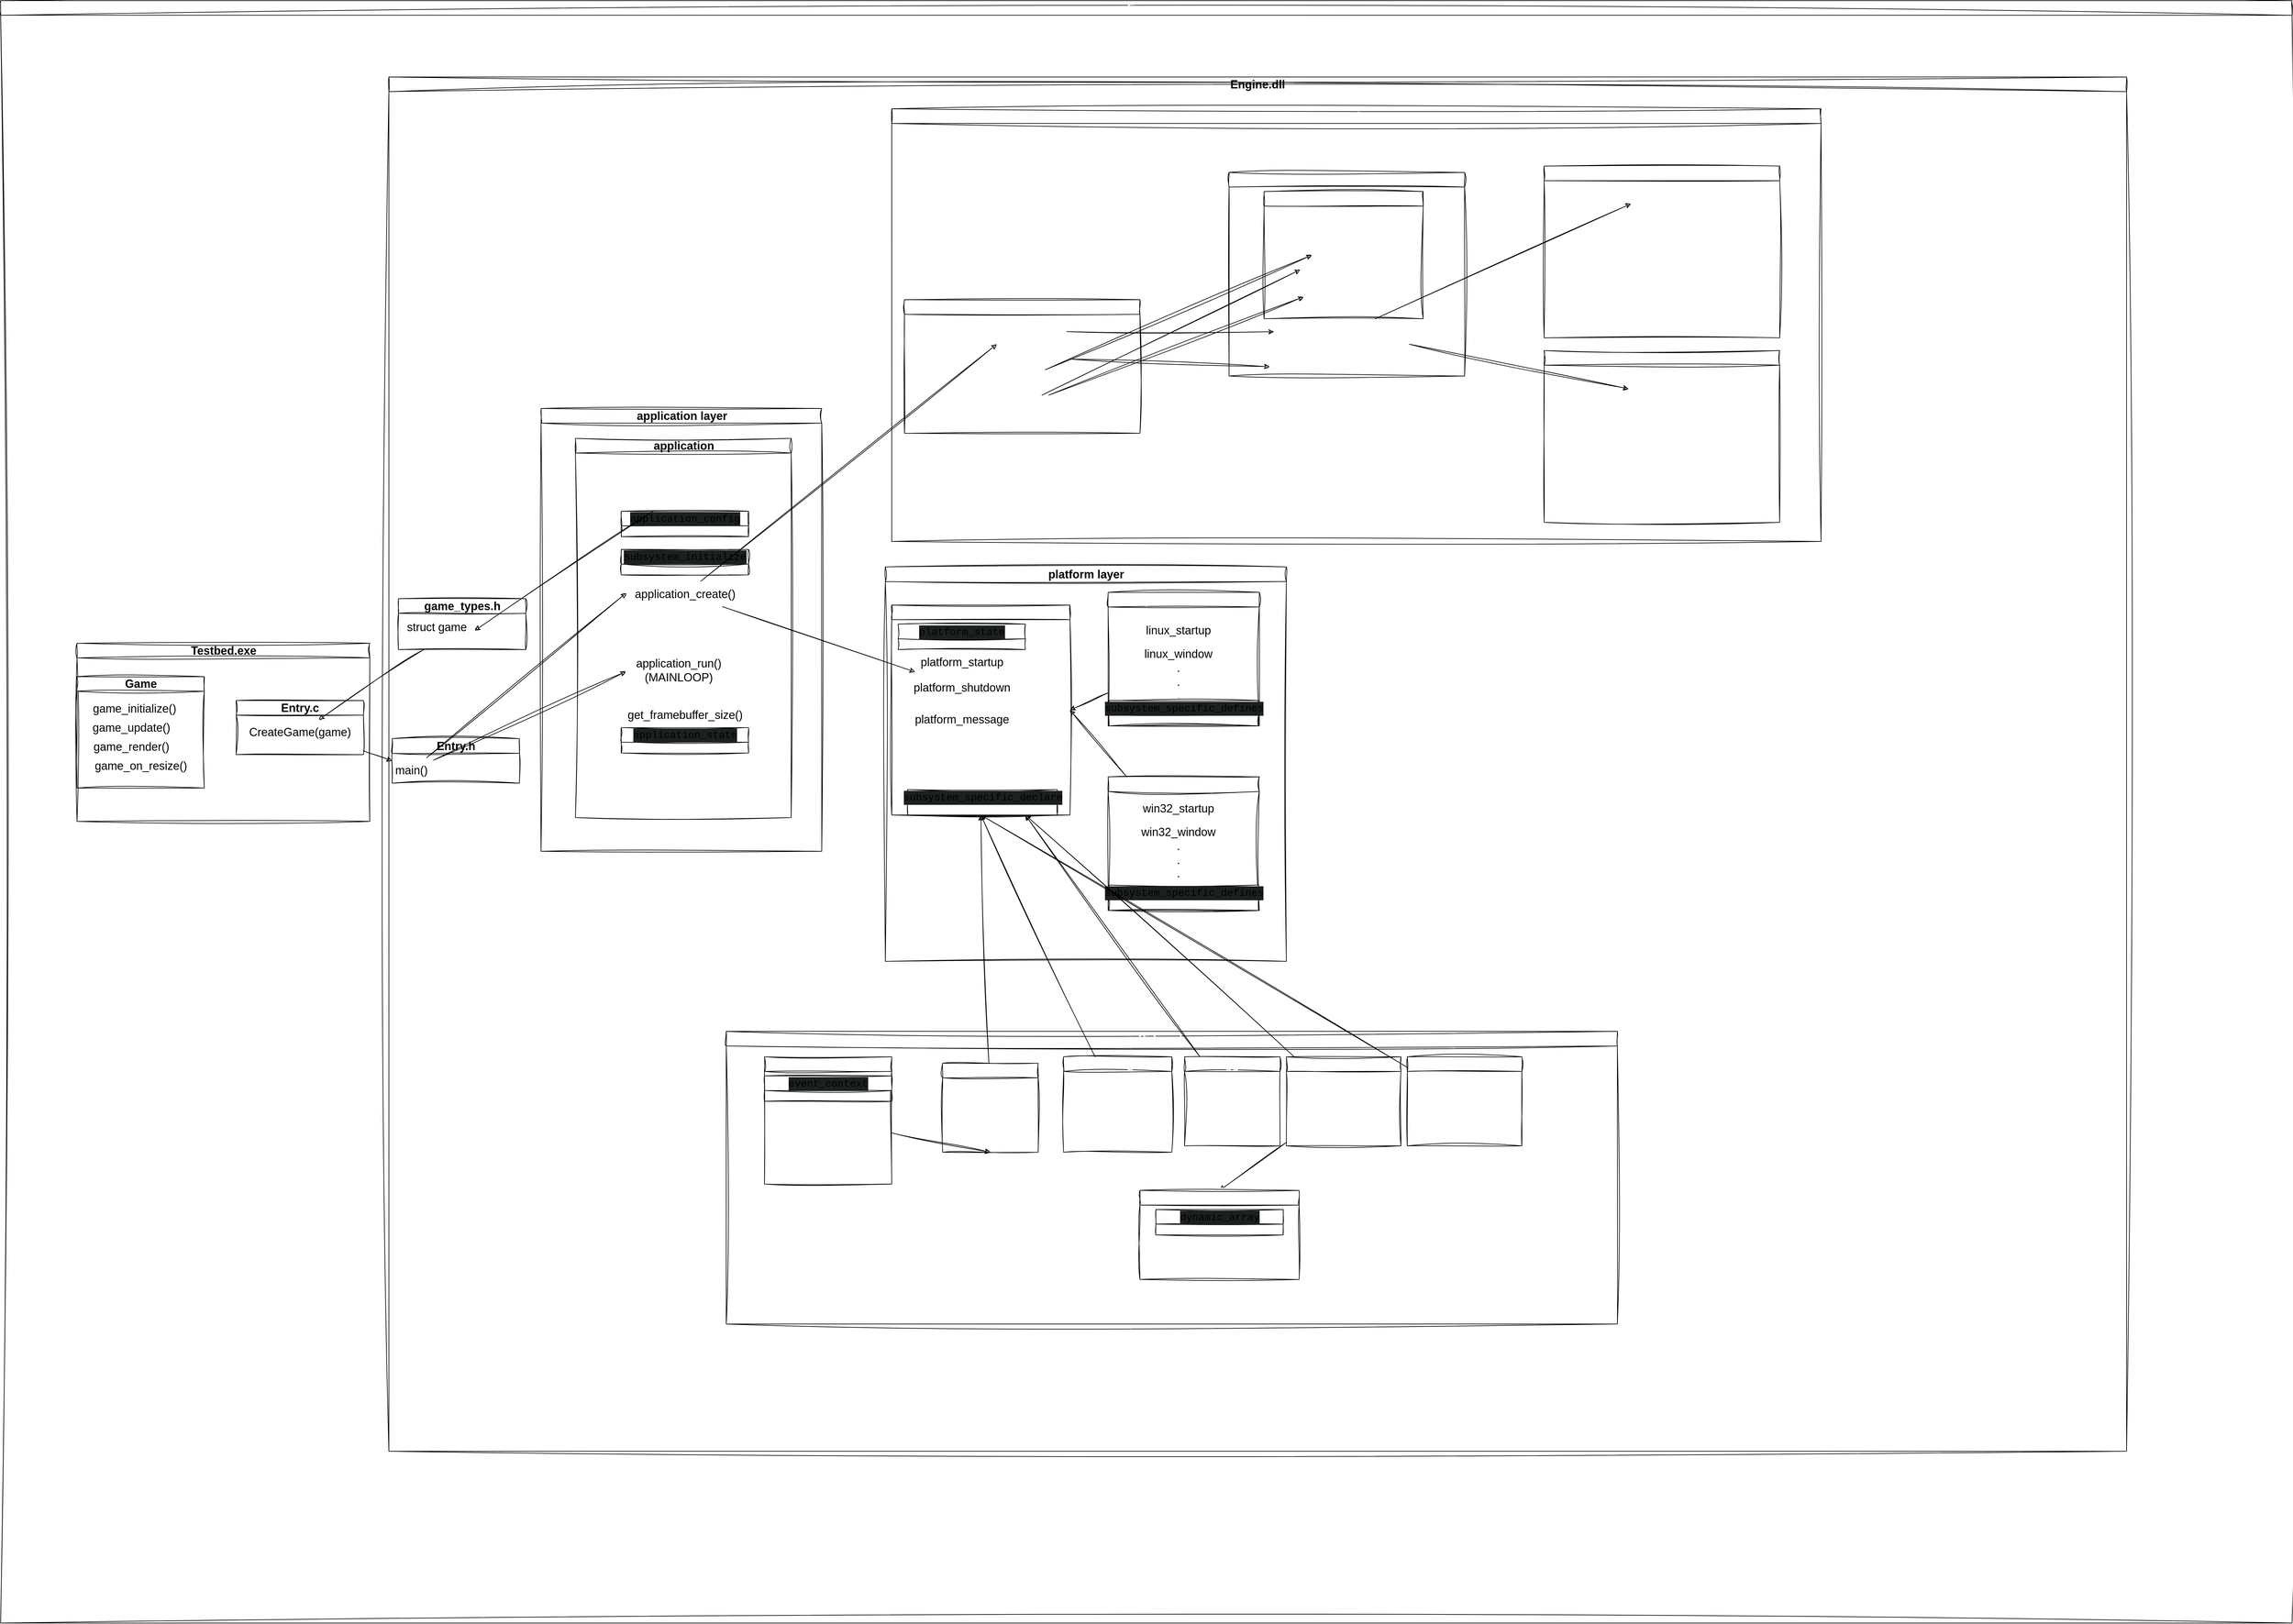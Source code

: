 <mxfile>
    <diagram id="slJMgCpvGCgUduUaEHDb" name="Page-1">
        <mxGraphModel dx="1314" dy="1752" grid="0" gridSize="10" guides="1" tooltips="1" connect="1" arrows="1" fold="1" page="0" pageScale="1" pageWidth="1920" pageHeight="1200" background="none" math="0" shadow="0">
            <root>
                <mxCell id="0"/>
                <mxCell id="1" parent="0"/>
                <mxCell id="176" value="Engine" style="swimlane;whiteSpace=wrap;html=1;shadow=0;fontSize=18;fontColor=#FFFFFF;sketch=1;curveFitting=1;jiggle=2;" vertex="1" parent="1">
                    <mxGeometry x="50" y="-970" width="3600" height="2550" as="geometry"/>
                </mxCell>
                <mxCell id="15" value="Testbed.exe" style="swimlane;html=1;fontSize=18;sketch=1;curveFitting=1;jiggle=2;" vertex="1" parent="176">
                    <mxGeometry x="120" y="1010" width="460" height="280" as="geometry"/>
                </mxCell>
                <mxCell id="10" value="Entry.c" style="swimlane;html=1;fontSize=18;sketch=1;curveFitting=1;jiggle=2;" vertex="1" parent="15">
                    <mxGeometry x="250" y="90" width="200" height="85" as="geometry"/>
                </mxCell>
                <mxCell id="17" value="CreateGame(game)" style="text;html=1;align=center;verticalAlign=middle;resizable=0;points=[];autosize=1;strokeColor=none;fillColor=none;fontSize=18;sketch=1;curveFitting=1;jiggle=2;" vertex="1" parent="10">
                    <mxGeometry x="10" y="30" width="180" height="40" as="geometry"/>
                </mxCell>
                <mxCell id="4" value="Game" style="swimlane;html=1;fontSize=18;sketch=1;curveFitting=1;jiggle=2;" vertex="1" parent="15">
                    <mxGeometry y="52.5" width="200" height="175" as="geometry"/>
                </mxCell>
                <mxCell id="6" value="game_initialize()" style="text;html=1;align=center;verticalAlign=middle;resizable=0;points=[];autosize=1;strokeColor=none;fillColor=none;fontSize=18;sketch=1;curveFitting=1;jiggle=2;" vertex="1" parent="4">
                    <mxGeometry x="15" y="30" width="150" height="40" as="geometry"/>
                </mxCell>
                <mxCell id="7" value="game_update()" style="text;html=1;align=center;verticalAlign=middle;resizable=0;points=[];autosize=1;strokeColor=none;fillColor=none;fontSize=18;sketch=1;curveFitting=1;jiggle=2;" vertex="1" parent="4">
                    <mxGeometry x="15" y="60" width="140" height="40" as="geometry"/>
                </mxCell>
                <mxCell id="8" value="game_render()" style="text;html=1;align=center;verticalAlign=middle;resizable=0;points=[];autosize=1;strokeColor=none;fillColor=none;fontSize=18;sketch=1;curveFitting=1;jiggle=2;" vertex="1" parent="4">
                    <mxGeometry x="15" y="90" width="140" height="40" as="geometry"/>
                </mxCell>
                <mxCell id="9" value="game_on_resize()" style="text;html=1;align=center;verticalAlign=middle;resizable=0;points=[];autosize=1;strokeColor=none;fillColor=none;fontSize=18;sketch=1;curveFitting=1;jiggle=2;" vertex="1" parent="4">
                    <mxGeometry x="15" y="120" width="170" height="40" as="geometry"/>
                </mxCell>
                <mxCell id="26" style="edgeStyle=none;html=1;fontSize=18;entryX=0;entryY=0.5;entryDx=0;entryDy=0;sketch=1;curveFitting=1;jiggle=2;" edge="1" parent="176" source="10" target="19">
                    <mxGeometry relative="1" as="geometry">
                        <mxPoint x="810" y="1250" as="targetPoint"/>
                    </mxGeometry>
                </mxCell>
                <mxCell id="30" style="edgeStyle=none;html=1;fontSize=18;sketch=1;curveFitting=1;jiggle=2;" edge="1" parent="176" source="28" target="17">
                    <mxGeometry relative="1" as="geometry"/>
                </mxCell>
                <mxCell id="18" value="Engine.dll" style="swimlane;whiteSpace=wrap;html=1;fontSize=18;shadow=0;sketch=1;curveFitting=1;jiggle=2;" vertex="1" parent="176">
                    <mxGeometry x="610" y="120" width="2730" height="2160" as="geometry"/>
                </mxCell>
                <mxCell id="19" value="Entry.h" style="swimlane;html=1;fontSize=18;sketch=1;curveFitting=1;jiggle=2;" vertex="1" parent="18">
                    <mxGeometry x="5" y="1040" width="200" height="70" as="geometry"/>
                </mxCell>
                <mxCell id="20" value="main()" style="text;html=1;align=center;verticalAlign=middle;resizable=0;points=[];autosize=1;strokeColor=none;fillColor=none;fontSize=18;sketch=1;curveFitting=1;jiggle=2;" vertex="1" parent="19">
                    <mxGeometry x="-5" y="30" width="70" height="40" as="geometry"/>
                </mxCell>
                <mxCell id="28" value="game_types.h" style="swimlane;html=1;fontSize=18;sketch=1;curveFitting=1;jiggle=2;" vertex="1" parent="18">
                    <mxGeometry x="15" y="820" width="200" height="80" as="geometry"/>
                </mxCell>
                <mxCell id="29" value="struct game" style="text;html=1;align=center;verticalAlign=middle;resizable=0;points=[];autosize=1;strokeColor=none;fillColor=none;fontSize=18;sketch=1;curveFitting=1;jiggle=2;" vertex="1" parent="28">
                    <mxGeometry y="25" width="120" height="40" as="geometry"/>
                </mxCell>
                <mxCell id="31" value="application layer" style="swimlane;html=1;fontSize=18;fillColor=default;sketch=1;curveFitting=1;jiggle=2;" vertex="1" parent="18">
                    <mxGeometry x="239" y="521" width="441" height="696" as="geometry"/>
                </mxCell>
                <mxCell id="177" value="application" style="swimlane;html=1;fontSize=18;fillColor=default;sketch=1;curveFitting=1;jiggle=2;" vertex="1" parent="31">
                    <mxGeometry x="54" y="47" width="339" height="596" as="geometry"/>
                </mxCell>
                <mxCell id="37" value="application_run()&lt;br&gt;(MAINLOOP)" style="text;html=1;align=center;verticalAlign=middle;resizable=0;points=[];autosize=1;strokeColor=none;fillColor=none;fontSize=18;sketch=1;curveFitting=1;jiggle=2;" vertex="1" parent="177">
                    <mxGeometry x="82" y="334.5" width="160" height="60" as="geometry"/>
                </mxCell>
                <mxCell id="36" value="application_create()" style="text;html=1;align=center;verticalAlign=middle;resizable=0;points=[];autosize=1;strokeColor=none;fillColor=none;fontSize=18;sketch=1;curveFitting=1;jiggle=2;" vertex="1" parent="177">
                    <mxGeometry x="82" y="224.5" width="180" height="40" as="geometry"/>
                </mxCell>
                <mxCell id="40" value="&lt;div style=&quot;background-color: rgb(29, 32, 33); font-family: Consolas, &amp;quot;Courier New&amp;quot;, monospace; font-weight: 1; font-size: 16px; line-height: 22px;&quot;&gt;application_state&lt;/div&gt;" style="swimlane;html=1;fontSize=18;sketch=1;curveFitting=1;jiggle=2;" vertex="1" parent="177">
                    <mxGeometry x="72" y="454.5" width="200" height="40" as="geometry"/>
                </mxCell>
                <mxCell id="41" value="&lt;div style=&quot;background-color: rgb(29, 32, 33); font-family: Consolas, &amp;quot;Courier New&amp;quot;, monospace; font-weight: 1; font-size: 16px; line-height: 22px;&quot;&gt;application_config&lt;/div&gt;" style="swimlane;html=1;fontSize=18;sketch=1;curveFitting=1;jiggle=2;" vertex="1" parent="177">
                    <mxGeometry x="72" y="114.5" width="200" height="40" as="geometry"/>
                </mxCell>
                <mxCell id="50" value="get_framebuffer_size()" style="text;html=1;align=center;verticalAlign=middle;resizable=0;points=[];autosize=1;strokeColor=none;fillColor=none;fontSize=18;sketch=1;curveFitting=1;jiggle=2;" vertex="1" parent="177">
                    <mxGeometry x="72" y="414.5" width="200" height="40" as="geometry"/>
                </mxCell>
                <mxCell id="120" value="&lt;div style=&quot;background-color: rgb(29, 32, 33); font-family: Consolas, &amp;quot;Courier New&amp;quot;, monospace; font-weight: 1; font-size: 16px; line-height: 22px;&quot;&gt;subsystem_initialize&lt;/div&gt;" style="swimlane;html=1;fontSize=18;sketch=1;curveFitting=1;jiggle=2;" vertex="1" parent="177">
                    <mxGeometry x="72" y="174.5" width="200" height="40" as="geometry"/>
                </mxCell>
                <mxCell id="42" value="platform layer" style="swimlane;html=1;fontSize=18;sketch=1;curveFitting=1;jiggle=2;" vertex="1" parent="18">
                    <mxGeometry x="780" y="770" width="630" height="620" as="geometry"/>
                </mxCell>
                <mxCell id="47" value="platform" style="swimlane;html=1;fontSize=18;fontColor=#FFFFFF;sketch=1;curveFitting=1;jiggle=2;" vertex="1" parent="42">
                    <mxGeometry x="10" y="60" width="280" height="330" as="geometry"/>
                </mxCell>
                <mxCell id="49" value="&lt;div style=&quot;background-color: rgb(29, 32, 33); font-family: Consolas, &amp;quot;Courier New&amp;quot;, monospace; font-weight: 1; font-size: 16px; line-height: 22px;&quot;&gt;platform_state&lt;/div&gt;" style="swimlane;html=1;fontSize=18;sketch=1;curveFitting=1;jiggle=2;" vertex="1" parent="47">
                    <mxGeometry x="10" y="30" width="200" height="40" as="geometry"/>
                </mxCell>
                <mxCell id="105" value="&lt;div style=&quot;background-color: rgb(29, 32, 33); font-family: Consolas, &amp;quot;Courier New&amp;quot;, monospace; font-weight: 1; font-size: 16px; line-height: 22px;&quot;&gt;subsystem_specific_declare&lt;/div&gt;" style="swimlane;html=1;fontSize=18;sketch=1;curveFitting=1;jiggle=2;" vertex="1" parent="47">
                    <mxGeometry x="25" y="290" width="235" height="40" as="geometry"/>
                </mxCell>
                <mxCell id="106" value="platform_startup" style="text;html=1;align=center;verticalAlign=middle;resizable=0;points=[];autosize=1;strokeColor=none;fillColor=none;fontSize=18;sketch=1;curveFitting=1;jiggle=2;" vertex="1" parent="47">
                    <mxGeometry x="35" y="70" width="150" height="40" as="geometry"/>
                </mxCell>
                <mxCell id="107" value="platform_shutdown" style="text;html=1;align=center;verticalAlign=middle;resizable=0;points=[];autosize=1;strokeColor=none;fillColor=none;fontSize=18;sketch=1;curveFitting=1;jiggle=2;" vertex="1" parent="47">
                    <mxGeometry x="25" y="110" width="170" height="40" as="geometry"/>
                </mxCell>
                <mxCell id="108" value="platform_message" style="text;html=1;align=center;verticalAlign=middle;resizable=0;points=[];autosize=1;strokeColor=none;fillColor=none;fontSize=18;sketch=1;curveFitting=1;jiggle=2;" vertex="1" parent="47">
                    <mxGeometry x="25" y="160" width="170" height="40" as="geometry"/>
                </mxCell>
                <mxCell id="88" style="edgeStyle=none;html=1;entryX=1;entryY=0.5;entryDx=0;entryDy=0;fontSize=18;fontColor=#FFFFFF;sketch=1;curveFitting=1;jiggle=2;" edge="1" parent="42" source="84" target="47">
                    <mxGeometry relative="1" as="geometry"/>
                </mxCell>
                <mxCell id="84" value="platform_win32" style="swimlane;html=1;fontSize=18;fontColor=#FFFFFF;sketch=1;curveFitting=1;jiggle=2;" vertex="1" parent="42">
                    <mxGeometry x="350" y="330" width="237.5" height="210" as="geometry"/>
                </mxCell>
                <mxCell id="113" value="win32_startup" style="text;html=1;align=center;verticalAlign=middle;resizable=0;points=[];autosize=1;strokeColor=none;fillColor=none;fontSize=18;sketch=1;curveFitting=1;jiggle=2;" vertex="1" parent="84">
                    <mxGeometry x="40" y="30" width="140" height="40" as="geometry"/>
                </mxCell>
                <mxCell id="114" value="win32_window&lt;br&gt;.&lt;br&gt;.&lt;br&gt;." style="text;html=1;align=center;verticalAlign=middle;resizable=0;points=[];autosize=1;strokeColor=none;fillColor=none;fontSize=18;sketch=1;curveFitting=1;jiggle=2;" vertex="1" parent="84">
                    <mxGeometry x="40" y="70" width="140" height="100" as="geometry"/>
                </mxCell>
                <mxCell id="117" value="&lt;div style=&quot;background-color: rgb(29, 32, 33); font-family: Consolas, &amp;quot;Courier New&amp;quot;, monospace; font-weight: 1; font-size: 16px; line-height: 22px;&quot;&gt;subsystem_specific_defines&lt;/div&gt;" style="swimlane;html=1;fontSize=18;sketch=1;curveFitting=1;jiggle=2;" vertex="1" parent="84">
                    <mxGeometry x="1.25" y="170" width="235" height="40" as="geometry"/>
                </mxCell>
                <mxCell id="89" style="edgeStyle=none;html=1;entryX=1;entryY=0.5;entryDx=0;entryDy=0;fontSize=18;fontColor=#FFFFFF;sketch=1;curveFitting=1;jiggle=2;" edge="1" parent="42" source="86" target="47">
                    <mxGeometry relative="1" as="geometry"/>
                </mxCell>
                <mxCell id="86" value="platform_linux" style="swimlane;html=1;fontSize=18;fontColor=#FFFFFF;sketch=1;curveFitting=1;jiggle=2;" vertex="1" parent="42">
                    <mxGeometry x="350" y="40" width="237.5" height="210" as="geometry"/>
                </mxCell>
                <mxCell id="115" value="linux_startup" style="text;html=1;align=center;verticalAlign=middle;resizable=0;points=[];autosize=1;strokeColor=none;fillColor=none;fontSize=18;sketch=1;curveFitting=1;jiggle=2;" vertex="1" parent="86">
                    <mxGeometry x="45" y="40" width="130" height="40" as="geometry"/>
                </mxCell>
                <mxCell id="116" value="linux_window&lt;br&gt;.&lt;br&gt;.&lt;br&gt;." style="text;html=1;align=center;verticalAlign=middle;resizable=0;points=[];autosize=1;strokeColor=none;fillColor=none;fontSize=18;sketch=1;curveFitting=1;jiggle=2;" vertex="1" parent="86">
                    <mxGeometry x="45" y="80" width="130" height="100" as="geometry"/>
                </mxCell>
                <mxCell id="119" value="&lt;div style=&quot;background-color: rgb(29, 32, 33); font-family: Consolas, &amp;quot;Courier New&amp;quot;, monospace; font-weight: 1; font-size: 16px; line-height: 22px;&quot;&gt;subsystem_specific_defines&lt;/div&gt;" style="swimlane;html=1;fontSize=18;sketch=1;curveFitting=1;jiggle=2;" vertex="1" parent="86">
                    <mxGeometry x="1.25" y="170" width="235" height="40" as="geometry"/>
                </mxCell>
                <mxCell id="125" value="Renderer" style="swimlane;html=1;fontSize=18;fontColor=#FFFFFF;sketch=1;curveFitting=1;jiggle=2;" vertex="1" parent="18">
                    <mxGeometry x="790" y="50" width="1460" height="680" as="geometry"/>
                </mxCell>
                <mxCell id="127" value="renderer_frontend" style="swimlane;html=1;fontSize=18;fontColor=#FFFFFF;startSize=23;sketch=1;curveFitting=1;jiggle=2;" vertex="1" parent="125">
                    <mxGeometry x="20" y="300" width="370" height="210" as="geometry"/>
                </mxCell>
                <mxCell id="165" value="renderer_initialize" style="text;html=1;align=center;verticalAlign=middle;resizable=0;points=[];autosize=1;strokeColor=none;fillColor=none;fontSize=18;fontColor=#FFFFFF;sketch=1;curveFitting=1;jiggle=2;" vertex="1" parent="127">
                    <mxGeometry x="85" y="30" width="170" height="40" as="geometry"/>
                </mxCell>
                <mxCell id="166" value="renderer_shutdown" style="text;html=1;align=center;verticalAlign=middle;resizable=0;points=[];autosize=1;strokeColor=none;fillColor=none;fontSize=18;fontColor=#FFFFFF;sketch=1;curveFitting=1;jiggle=2;" vertex="1" parent="127">
                    <mxGeometry x="80" y="70" width="180" height="40" as="geometry"/>
                </mxCell>
                <mxCell id="167" value="renderer_resize" style="text;html=1;align=center;verticalAlign=middle;resizable=0;points=[];autosize=1;strokeColor=none;fillColor=none;fontSize=18;fontColor=#FFFFFF;sketch=1;curveFitting=1;jiggle=2;" vertex="1" parent="127">
                    <mxGeometry x="100" y="110" width="150" height="40" as="geometry"/>
                </mxCell>
                <mxCell id="168" value="renderer_draw_frame" style="text;html=1;align=center;verticalAlign=middle;resizable=0;points=[];autosize=1;strokeColor=none;fillColor=none;fontSize=18;fontColor=#FFFFFF;sketch=1;curveFitting=1;jiggle=2;" vertex="1" parent="127">
                    <mxGeometry x="75" y="150" width="200" height="40" as="geometry"/>
                </mxCell>
                <mxCell id="126" value="renderer_backend" style="swimlane;html=1;fontSize=18;fontColor=#FFFFFF;startSize=23;sketch=1;curveFitting=1;jiggle=2;" vertex="1" parent="125">
                    <mxGeometry x="530" y="100" width="370" height="320" as="geometry"/>
                </mxCell>
                <mxCell id="129" value="renderer_backend_destroy" style="text;html=1;align=center;verticalAlign=middle;resizable=0;points=[];autosize=1;strokeColor=none;fillColor=none;fontSize=18;fontColor=#FFFFFF;sketch=1;curveFitting=1;jiggle=2;" vertex="1" parent="126">
                    <mxGeometry x="65" y="280" width="240" height="40" as="geometry"/>
                </mxCell>
                <mxCell id="128" value="renderer_backend_create" style="text;html=1;align=center;verticalAlign=middle;resizable=0;points=[];autosize=1;strokeColor=none;fillColor=none;fontSize=18;fontColor=#FFFFFF;sketch=1;curveFitting=1;jiggle=2;" vertex="1" parent="126">
                    <mxGeometry x="70" y="230" width="230" height="40" as="geometry"/>
                </mxCell>
                <mxCell id="130" value="renderer_backend" style="swimlane;html=1;fontSize=18;fontColor=#FFFFFF;sketch=1;curveFitting=1;jiggle=2;" vertex="1" parent="126">
                    <mxGeometry x="55" y="30" width="250" height="200" as="geometry"/>
                </mxCell>
                <mxCell id="132" value="initialize" style="text;html=1;align=center;verticalAlign=middle;resizable=0;points=[];autosize=1;strokeColor=none;fillColor=none;fontSize=18;fontColor=#FFFFFF;sketch=1;curveFitting=1;jiggle=2;" vertex="1" parent="130">
                    <mxGeometry x="70" y="20" width="90" height="40" as="geometry"/>
                </mxCell>
                <mxCell id="133" value="shutdown" style="text;html=1;align=center;verticalAlign=middle;resizable=0;points=[];autosize=1;strokeColor=none;fillColor=none;fontSize=18;fontColor=#FFFFFF;sketch=1;curveFitting=1;jiggle=2;" vertex="1" parent="130">
                    <mxGeometry x="65" y="50" width="100" height="40" as="geometry"/>
                </mxCell>
                <mxCell id="134" value="resize" style="text;html=1;align=center;verticalAlign=middle;resizable=0;points=[];autosize=1;strokeColor=none;fillColor=none;fontSize=18;fontColor=#FFFFFF;sketch=1;curveFitting=1;jiggle=2;" vertex="1" parent="130">
                    <mxGeometry x="80" y="80" width="70" height="40" as="geometry"/>
                </mxCell>
                <mxCell id="135" value="begin_frame" style="text;html=1;align=center;verticalAlign=middle;resizable=0;points=[];autosize=1;strokeColor=none;fillColor=none;fontSize=18;fontColor=#FFFFFF;sketch=1;curveFitting=1;jiggle=2;" vertex="1" parent="130">
                    <mxGeometry x="55" y="110" width="120" height="40" as="geometry"/>
                </mxCell>
                <mxCell id="141" value="end_frame" style="text;html=1;align=center;verticalAlign=middle;resizable=0;points=[];autosize=1;strokeColor=none;fillColor=none;fontSize=18;fontColor=#FFFFFF;sketch=1;curveFitting=1;jiggle=2;" vertex="1" parent="130">
                    <mxGeometry x="60" y="150" width="110" height="40" as="geometry"/>
                </mxCell>
                <mxCell id="142" value="vulkan_backend" style="swimlane;html=1;fontSize=18;fontColor=#FFFFFF;startSize=23;sketch=1;curveFitting=1;jiggle=2;" vertex="1" parent="125">
                    <mxGeometry x="1025" y="90" width="370" height="270" as="geometry"/>
                </mxCell>
                <mxCell id="146" value="initialize" style="text;html=1;align=center;verticalAlign=middle;resizable=0;points=[];autosize=1;strokeColor=none;fillColor=none;fontSize=18;fontColor=#FFFFFF;sketch=1;curveFitting=1;jiggle=2;" vertex="1" parent="142">
                    <mxGeometry x="135" y="40" width="90" height="40" as="geometry"/>
                </mxCell>
                <mxCell id="147" value="shutdown" style="text;html=1;align=center;verticalAlign=middle;resizable=0;points=[];autosize=1;strokeColor=none;fillColor=none;fontSize=18;fontColor=#FFFFFF;sketch=1;curveFitting=1;jiggle=2;" vertex="1" parent="142">
                    <mxGeometry x="130" y="80" width="100" height="40" as="geometry"/>
                </mxCell>
                <mxCell id="148" value="resize" style="text;html=1;align=center;verticalAlign=middle;resizable=0;points=[];autosize=1;strokeColor=none;fillColor=none;fontSize=18;fontColor=#FFFFFF;sketch=1;curveFitting=1;jiggle=2;" vertex="1" parent="142">
                    <mxGeometry x="145" y="120" width="70" height="40" as="geometry"/>
                </mxCell>
                <mxCell id="149" value="begin_frame" style="text;html=1;align=center;verticalAlign=middle;resizable=0;points=[];autosize=1;strokeColor=none;fillColor=none;fontSize=18;fontColor=#FFFFFF;sketch=1;curveFitting=1;jiggle=2;" vertex="1" parent="142">
                    <mxGeometry x="120" y="160" width="120" height="40" as="geometry"/>
                </mxCell>
                <mxCell id="150" value="end_frame" style="text;html=1;align=center;verticalAlign=middle;resizable=0;points=[];autosize=1;strokeColor=none;fillColor=none;fontSize=18;fontColor=#FFFFFF;sketch=1;curveFitting=1;jiggle=2;" vertex="1" parent="142">
                    <mxGeometry x="130" y="210" width="110" height="40" as="geometry"/>
                </mxCell>
                <mxCell id="151" style="edgeStyle=none;html=1;entryX=0.016;entryY=0.483;entryDx=0;entryDy=0;entryPerimeter=0;fontSize=18;fontColor=#FFFFFF;sketch=1;curveFitting=1;jiggle=2;" edge="1" parent="125" source="128" target="146">
                    <mxGeometry relative="1" as="geometry"/>
                </mxCell>
                <mxCell id="152" value="dx12_backend" style="swimlane;html=1;fontSize=18;fontColor=#FFFFFF;startSize=23;sketch=1;curveFitting=1;jiggle=2;" vertex="1" parent="125">
                    <mxGeometry x="1025" y="380" width="370" height="270" as="geometry"/>
                </mxCell>
                <mxCell id="153" value="initialize" style="text;html=1;align=center;verticalAlign=middle;resizable=0;points=[];autosize=1;strokeColor=none;fillColor=none;fontSize=18;fontColor=#FFFFFF;sketch=1;curveFitting=1;jiggle=2;" vertex="1" parent="152">
                    <mxGeometry x="135" y="40" width="90" height="40" as="geometry"/>
                </mxCell>
                <mxCell id="154" value="shutdown" style="text;html=1;align=center;verticalAlign=middle;resizable=0;points=[];autosize=1;strokeColor=none;fillColor=none;fontSize=18;fontColor=#FFFFFF;sketch=1;curveFitting=1;jiggle=2;" vertex="1" parent="152">
                    <mxGeometry x="130" y="80" width="100" height="40" as="geometry"/>
                </mxCell>
                <mxCell id="155" value="resize" style="text;html=1;align=center;verticalAlign=middle;resizable=0;points=[];autosize=1;strokeColor=none;fillColor=none;fontSize=18;fontColor=#FFFFFF;sketch=1;curveFitting=1;jiggle=2;" vertex="1" parent="152">
                    <mxGeometry x="145" y="120" width="70" height="40" as="geometry"/>
                </mxCell>
                <mxCell id="156" value="begin_frame" style="text;html=1;align=center;verticalAlign=middle;resizable=0;points=[];autosize=1;strokeColor=none;fillColor=none;fontSize=18;fontColor=#FFFFFF;sketch=1;curveFitting=1;jiggle=2;" vertex="1" parent="152">
                    <mxGeometry x="120" y="160" width="120" height="40" as="geometry"/>
                </mxCell>
                <mxCell id="157" value="end_frame" style="text;html=1;align=center;verticalAlign=middle;resizable=0;points=[];autosize=1;strokeColor=none;fillColor=none;fontSize=18;fontColor=#FFFFFF;sketch=1;curveFitting=1;jiggle=2;" vertex="1" parent="152">
                    <mxGeometry x="130" y="210" width="110" height="40" as="geometry"/>
                </mxCell>
                <mxCell id="164" style="edgeStyle=none;html=1;entryX=-0.025;entryY=0.504;entryDx=0;entryDy=0;entryPerimeter=0;fontSize=18;fontColor=#FFFFFF;sketch=1;curveFitting=1;jiggle=2;" edge="1" parent="125" source="128" target="153">
                    <mxGeometry relative="1" as="geometry"/>
                </mxCell>
                <mxCell id="169" style="edgeStyle=none;html=1;entryX=0.003;entryY=0.511;entryDx=0;entryDy=0;entryPerimeter=0;fontSize=18;fontColor=#FFFFFF;sketch=1;curveFitting=1;jiggle=2;" edge="1" parent="125" source="165" target="128">
                    <mxGeometry relative="1" as="geometry"/>
                </mxCell>
                <mxCell id="170" style="edgeStyle=none;html=1;entryX=-0.005;entryY=0.633;entryDx=0;entryDy=0;entryPerimeter=0;fontSize=18;fontColor=#FFFFFF;sketch=1;curveFitting=1;jiggle=2;" edge="1" parent="125" source="166" target="129">
                    <mxGeometry relative="1" as="geometry"/>
                </mxCell>
                <mxCell id="171" style="edgeStyle=none;html=1;entryX=-0.071;entryY=0.5;entryDx=0;entryDy=0;entryPerimeter=0;fontSize=18;fontColor=#FFFFFF;sketch=1;curveFitting=1;jiggle=2;" edge="1" parent="125" source="167" target="134">
                    <mxGeometry relative="1" as="geometry"/>
                </mxCell>
                <mxCell id="172" style="edgeStyle=none;html=1;entryX=0.016;entryY=0.319;entryDx=0;entryDy=0;entryPerimeter=0;fontSize=18;fontColor=#FFFFFF;sketch=1;curveFitting=1;jiggle=2;" edge="1" parent="125" source="168" target="135">
                    <mxGeometry relative="1" as="geometry"/>
                </mxCell>
                <mxCell id="173" style="edgeStyle=none;html=1;entryX=0.018;entryY=0.39;entryDx=0;entryDy=0;entryPerimeter=0;fontSize=18;fontColor=#FFFFFF;sketch=1;curveFitting=1;jiggle=2;" edge="1" parent="125" source="168" target="141">
                    <mxGeometry relative="1" as="geometry"/>
                </mxCell>
                <mxCell id="51" value="Subsystems" style="swimlane;html=1;fontSize=18;fontColor=#FFFFFF;sketch=1;curveFitting=1;jiggle=2;" vertex="1" parent="18">
                    <mxGeometry x="530" y="1500" width="1400" height="460" as="geometry"/>
                </mxCell>
                <mxCell id="53" value="clock" style="swimlane;html=1;fontSize=18;fontColor=#FFFFFF;sketch=1;curveFitting=1;jiggle=2;" vertex="1" parent="51">
                    <mxGeometry x="1070" y="40" width="180" height="140" as="geometry"/>
                </mxCell>
                <mxCell id="54" value="clock_update" style="text;html=1;align=center;verticalAlign=middle;resizable=0;points=[];autosize=1;strokeColor=none;fillColor=none;fontSize=18;fontColor=#FFFFFF;sketch=1;curveFitting=1;jiggle=2;" vertex="1" parent="53">
                    <mxGeometry x="30" y="30" width="130" height="40" as="geometry"/>
                </mxCell>
                <mxCell id="55" value="clock_start" style="text;html=1;align=center;verticalAlign=middle;resizable=0;points=[];autosize=1;strokeColor=none;fillColor=none;fontSize=18;fontColor=#FFFFFF;sketch=1;curveFitting=1;jiggle=2;" vertex="1" parent="53">
                    <mxGeometry x="40" y="60" width="110" height="40" as="geometry"/>
                </mxCell>
                <mxCell id="56" value="clock_stop" style="text;html=1;align=center;verticalAlign=middle;resizable=0;points=[];autosize=1;strokeColor=none;fillColor=none;fontSize=18;fontColor=#FFFFFF;sketch=1;curveFitting=1;jiggle=2;" vertex="1" parent="53">
                    <mxGeometry x="40" y="90" width="110" height="40" as="geometry"/>
                </mxCell>
                <mxCell id="124" style="edgeStyle=none;html=1;entryX=0.5;entryY=1;entryDx=0;entryDy=0;fontSize=18;fontColor=#FFFFFF;sketch=1;curveFitting=1;jiggle=2;" edge="1" parent="51" source="59" target="65">
                    <mxGeometry relative="1" as="geometry"/>
                </mxCell>
                <mxCell id="59" value="event" style="swimlane;html=1;fontSize=18;fontColor=#FFFFFF;sketch=1;curveFitting=1;jiggle=2;" vertex="1" parent="51">
                    <mxGeometry x="60" y="40" width="200" height="200" as="geometry"/>
                </mxCell>
                <mxCell id="60" value="event_initialize" style="text;html=1;align=center;verticalAlign=middle;resizable=0;points=[];autosize=1;strokeColor=none;fillColor=none;fontSize=18;fontColor=#FFFFFF;sketch=1;curveFitting=1;jiggle=2;" vertex="1" parent="59">
                    <mxGeometry x="30" y="70" width="140" height="40" as="geometry"/>
                </mxCell>
                <mxCell id="61" value="event_shutdown" style="text;html=1;align=center;verticalAlign=middle;resizable=0;points=[];autosize=1;strokeColor=none;fillColor=none;fontSize=18;fontColor=#FFFFFF;sketch=1;curveFitting=1;jiggle=2;" vertex="1" parent="59">
                    <mxGeometry x="25" y="100" width="150" height="40" as="geometry"/>
                </mxCell>
                <mxCell id="62" value="event_register" style="text;html=1;align=center;verticalAlign=middle;resizable=0;points=[];autosize=1;strokeColor=none;fillColor=none;fontSize=18;fontColor=#FFFFFF;sketch=1;curveFitting=1;jiggle=2;" vertex="1" parent="59">
                    <mxGeometry x="30" y="130" width="140" height="40" as="geometry"/>
                </mxCell>
                <mxCell id="63" value="&lt;div style=&quot;background-color: rgb(29, 32, 33); font-family: Consolas, &amp;quot;Courier New&amp;quot;, monospace; font-weight: 1; font-size: 16px; line-height: 22px;&quot;&gt;event_context&lt;/div&gt;" style="swimlane;html=1;fontSize=18;sketch=1;curveFitting=1;jiggle=2;" vertex="1" parent="59">
                    <mxGeometry y="30" width="200" height="40" as="geometry"/>
                </mxCell>
                <mxCell id="64" value="event_unregister" style="text;html=1;align=center;verticalAlign=middle;resizable=0;points=[];autosize=1;strokeColor=none;fillColor=none;fontSize=18;fontColor=#FFFFFF;sketch=1;curveFitting=1;jiggle=2;" vertex="1" parent="59">
                    <mxGeometry x="20" y="160" width="160" height="40" as="geometry"/>
                </mxCell>
                <mxCell id="69" value="logger" style="swimlane;html=1;fontSize=18;fontColor=#FFFFFF;sketch=1;curveFitting=1;jiggle=2;" vertex="1" parent="51">
                    <mxGeometry x="720" y="40" width="150" height="140" as="geometry"/>
                </mxCell>
                <mxCell id="70" value="fatal" style="text;html=1;align=center;verticalAlign=middle;resizable=0;points=[];autosize=1;strokeColor=none;fillColor=none;fontSize=18;fontColor=#FFFFFF;sketch=1;curveFitting=1;jiggle=2;" vertex="1" parent="69">
                    <mxGeometry x="5" y="20" width="60" height="40" as="geometry"/>
                </mxCell>
                <mxCell id="71" value="error" style="text;html=1;align=center;verticalAlign=middle;resizable=0;points=[];autosize=1;strokeColor=none;fillColor=none;fontSize=18;fontColor=#FFFFFF;sketch=1;curveFitting=1;jiggle=2;" vertex="1" parent="69">
                    <mxGeometry x="5" y="100" width="60" height="40" as="geometry"/>
                </mxCell>
                <mxCell id="72" value="warn" style="text;html=1;align=center;verticalAlign=middle;resizable=0;points=[];autosize=1;strokeColor=none;fillColor=none;fontSize=18;fontColor=#FFFFFF;sketch=1;curveFitting=1;jiggle=2;" vertex="1" parent="69">
                    <mxGeometry x="5" y="60" width="60" height="40" as="geometry"/>
                </mxCell>
                <mxCell id="73" value="debug" style="text;html=1;align=center;verticalAlign=middle;resizable=0;points=[];autosize=1;strokeColor=none;fillColor=none;fontSize=18;fontColor=#FFFFFF;sketch=1;curveFitting=1;jiggle=2;" vertex="1" parent="69">
                    <mxGeometry x="65" y="20" width="70" height="40" as="geometry"/>
                </mxCell>
                <mxCell id="74" value="info" style="text;html=1;align=center;verticalAlign=middle;resizable=0;points=[];autosize=1;strokeColor=none;fillColor=none;fontSize=18;fontColor=#FFFFFF;sketch=1;curveFitting=1;jiggle=2;" vertex="1" parent="69">
                    <mxGeometry x="75" y="60" width="50" height="40" as="geometry"/>
                </mxCell>
                <mxCell id="75" value="trace" style="text;html=1;align=center;verticalAlign=middle;resizable=0;points=[];autosize=1;strokeColor=none;fillColor=none;fontSize=18;fontColor=#FFFFFF;sketch=1;curveFitting=1;jiggle=2;" vertex="1" parent="69">
                    <mxGeometry x="70" y="100" width="60" height="40" as="geometry"/>
                </mxCell>
                <mxCell id="123" style="edgeStyle=none;html=1;entryX=0.5;entryY=0;entryDx=0;entryDy=0;fontSize=18;fontColor=#FFFFFF;sketch=1;curveFitting=1;jiggle=2;" edge="1" parent="51" source="76" target="121">
                    <mxGeometry relative="1" as="geometry"/>
                </mxCell>
                <mxCell id="76" value="memory" style="swimlane;html=1;fontSize=18;fontColor=#FFFFFF;sketch=1;curveFitting=1;jiggle=2;" vertex="1" parent="51">
                    <mxGeometry x="880" y="40" width="180" height="140" as="geometry"/>
                </mxCell>
                <mxCell id="80" value="string" style="swimlane;html=1;fontSize=18;fontColor=#FFFFFF;sketch=1;curveFitting=1;jiggle=2;" vertex="1" parent="51">
                    <mxGeometry x="530" y="40" width="170" height="150" as="geometry"/>
                </mxCell>
                <mxCell id="121" value="custom_data_structure" style="swimlane;html=1;fontSize=18;fontColor=#FFFFFF;sketch=1;curveFitting=1;jiggle=2;" vertex="1" parent="51">
                    <mxGeometry x="650" y="250" width="250" height="140" as="geometry"/>
                </mxCell>
                <mxCell id="122" value="&lt;div style=&quot;background-color: rgb(29, 32, 33); font-family: Consolas, &amp;quot;Courier New&amp;quot;, monospace; font-weight: 1; font-size: 16px; line-height: 22px;&quot;&gt;dynamic_array&lt;/div&gt;" style="swimlane;html=1;fontSize=18;sketch=1;curveFitting=1;jiggle=2;" vertex="1" parent="121">
                    <mxGeometry x="25" y="30" width="200" height="40" as="geometry"/>
                </mxCell>
                <mxCell id="65" value="input" style="swimlane;html=1;fontSize=18;fontColor=#FFFFFF;sketch=1;curveFitting=1;jiggle=2;" vertex="1" parent="51">
                    <mxGeometry x="340" y="50" width="150" height="140" as="geometry"/>
                </mxCell>
                <mxCell id="66" value="key" style="text;html=1;align=center;verticalAlign=middle;resizable=0;points=[];autosize=1;strokeColor=none;fillColor=none;fontSize=18;fontColor=#FFFFFF;sketch=1;curveFitting=1;jiggle=2;" vertex="1" parent="65">
                    <mxGeometry x="50" y="30" width="50" height="40" as="geometry"/>
                </mxCell>
                <mxCell id="67" value="mouse" style="text;html=1;align=center;verticalAlign=middle;resizable=0;points=[];autosize=1;strokeColor=none;fillColor=none;fontSize=18;fontColor=#FFFFFF;sketch=1;curveFitting=1;jiggle=2;" vertex="1" parent="65">
                    <mxGeometry x="35" y="60" width="80" height="40" as="geometry"/>
                </mxCell>
                <mxCell id="68" value="key_binding" style="text;html=1;align=center;verticalAlign=middle;resizable=0;points=[];autosize=1;strokeColor=none;fillColor=none;fontSize=18;fontColor=#FFFFFF;sketch=1;curveFitting=1;jiggle=2;" vertex="1" parent="65">
                    <mxGeometry x="15" y="90" width="120" height="40" as="geometry"/>
                </mxCell>
                <mxCell id="104" style="edgeStyle=none;html=1;entryX=0.5;entryY=1;entryDx=0;entryDy=0;fontSize=18;fontColor=#FFFFFF;sketch=1;curveFitting=1;jiggle=2;" edge="1" parent="18" source="53" target="47">
                    <mxGeometry relative="1" as="geometry"/>
                </mxCell>
                <mxCell id="102" style="edgeStyle=none;html=1;entryX=0.75;entryY=1;entryDx=0;entryDy=0;fontSize=18;fontColor=#FFFFFF;sketch=1;curveFitting=1;jiggle=2;" edge="1" parent="18" source="69" target="47">
                    <mxGeometry relative="1" as="geometry"/>
                </mxCell>
                <mxCell id="103" style="edgeStyle=none;html=1;fontSize=18;fontColor=#FFFFFF;entryX=0.75;entryY=1;entryDx=0;entryDy=0;sketch=1;curveFitting=1;jiggle=2;" edge="1" parent="18" source="76" target="47">
                    <mxGeometry relative="1" as="geometry">
                        <mxPoint x="1980" y="1310" as="targetPoint"/>
                    </mxGeometry>
                </mxCell>
                <mxCell id="100" style="edgeStyle=none;html=1;entryX=0.5;entryY=1;entryDx=0;entryDy=0;fontSize=18;fontColor=#FFFFFF;sketch=1;curveFitting=1;jiggle=2;" edge="1" parent="18" source="80" target="47">
                    <mxGeometry relative="1" as="geometry"/>
                </mxCell>
                <mxCell id="101" style="edgeStyle=none;html=1;fontSize=18;fontColor=#FFFFFF;entryX=0.5;entryY=1;entryDx=0;entryDy=0;sketch=1;curveFitting=1;jiggle=2;" edge="1" parent="18" source="65" target="47">
                    <mxGeometry relative="1" as="geometry">
                        <mxPoint x="1920" y="1310" as="targetPoint"/>
                    </mxGeometry>
                </mxCell>
                <mxCell id="111" style="edgeStyle=none;html=1;fontSize=18;fontColor=#FFFFFF;entryX=-0.017;entryY=0.535;entryDx=0;entryDy=0;entryPerimeter=0;sketch=1;curveFitting=1;jiggle=2;" edge="1" parent="18" source="20" target="37">
                    <mxGeometry relative="1" as="geometry">
                        <mxPoint x="320" y="270" as="targetPoint"/>
                    </mxGeometry>
                </mxCell>
                <mxCell id="110" style="edgeStyle=none;html=1;entryX=-0.011;entryY=0.463;entryDx=0;entryDy=0;entryPerimeter=0;fontSize=18;fontColor=#FFFFFF;sketch=1;curveFitting=1;jiggle=2;" edge="1" parent="18" source="20" target="36">
                    <mxGeometry relative="1" as="geometry"/>
                </mxCell>
                <mxCell id="174" style="edgeStyle=none;html=1;fontSize=18;fontColor=#FFFFFF;sketch=1;curveFitting=1;jiggle=2;" edge="1" parent="18" source="36" target="165">
                    <mxGeometry relative="1" as="geometry"/>
                </mxCell>
                <mxCell id="33" style="edgeStyle=none;html=1;entryX=1;entryY=0.625;entryDx=0;entryDy=0;entryPerimeter=0;fontSize=18;exitX=0.25;exitY=0;exitDx=0;exitDy=0;sketch=1;curveFitting=1;jiggle=2;" edge="1" parent="18" source="41" target="29">
                    <mxGeometry relative="1" as="geometry">
                        <mxPoint x="330" y="170" as="sourcePoint"/>
                    </mxGeometry>
                </mxCell>
                <mxCell id="179" style="edgeStyle=none;sketch=1;hachureGap=4;jiggle=2;curveFitting=1;html=1;entryX=0.011;entryY=0.876;entryDx=0;entryDy=0;entryPerimeter=0;fontFamily=Architects Daughter;fontSource=https%3A%2F%2Ffonts.googleapis.com%2Fcss%3Ffamily%3DArchitects%2BDaughter;fontSize=16;" edge="1" parent="18" source="36" target="106">
                    <mxGeometry relative="1" as="geometry"/>
                </mxCell>
            </root>
        </mxGraphModel>
    </diagram>
</mxfile>
